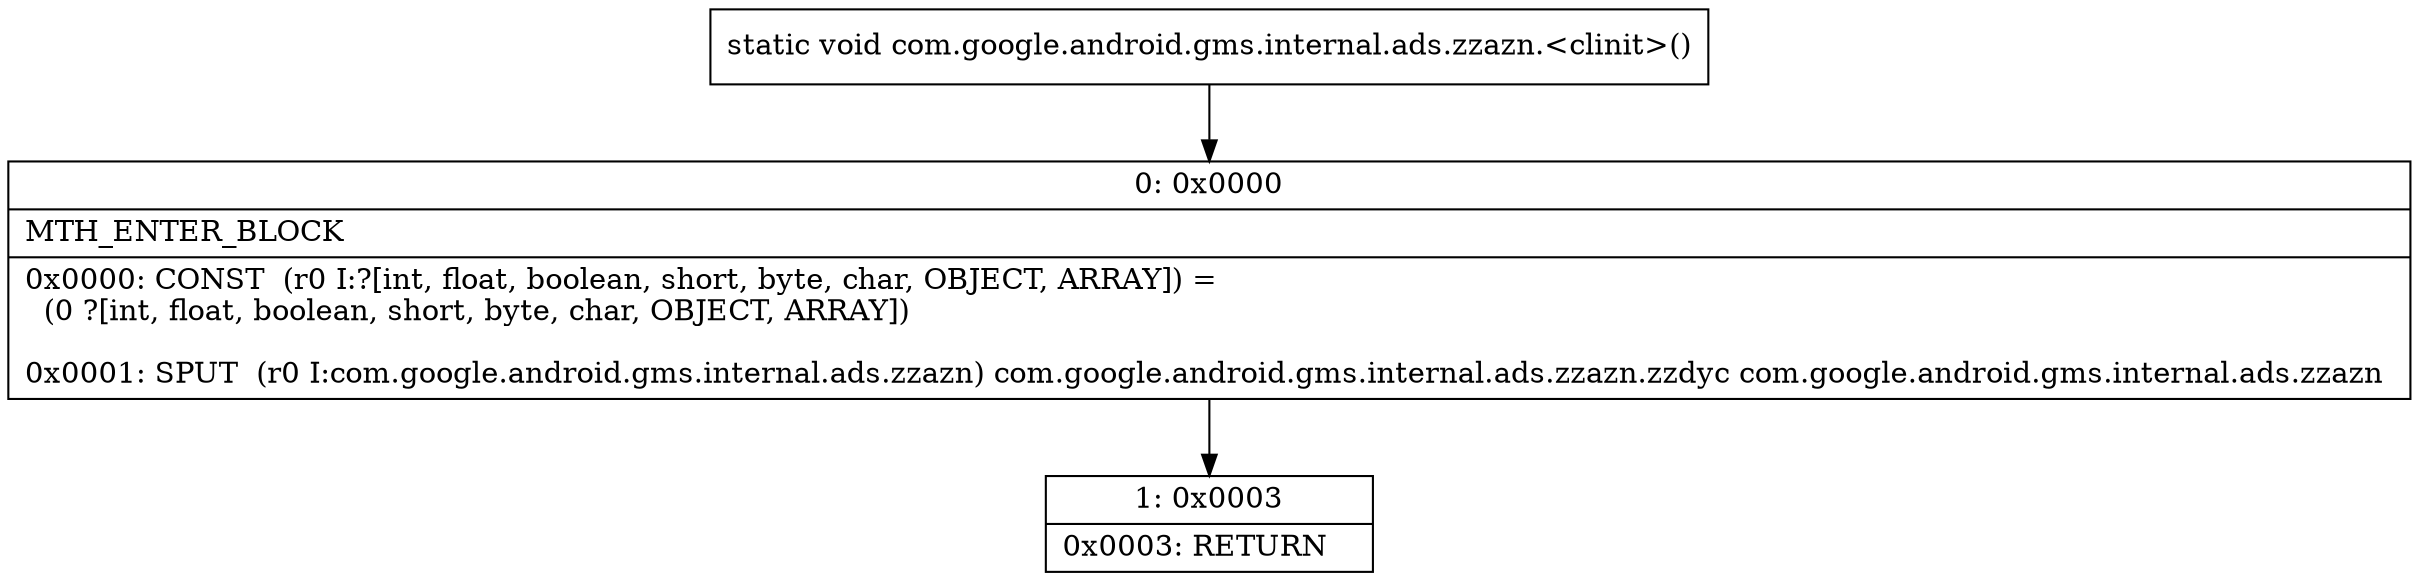 digraph "CFG forcom.google.android.gms.internal.ads.zzazn.\<clinit\>()V" {
Node_0 [shape=record,label="{0\:\ 0x0000|MTH_ENTER_BLOCK\l|0x0000: CONST  (r0 I:?[int, float, boolean, short, byte, char, OBJECT, ARRAY]) = \l  (0 ?[int, float, boolean, short, byte, char, OBJECT, ARRAY])\l \l0x0001: SPUT  (r0 I:com.google.android.gms.internal.ads.zzazn) com.google.android.gms.internal.ads.zzazn.zzdyc com.google.android.gms.internal.ads.zzazn \l}"];
Node_1 [shape=record,label="{1\:\ 0x0003|0x0003: RETURN   \l}"];
MethodNode[shape=record,label="{static void com.google.android.gms.internal.ads.zzazn.\<clinit\>() }"];
MethodNode -> Node_0;
Node_0 -> Node_1;
}

